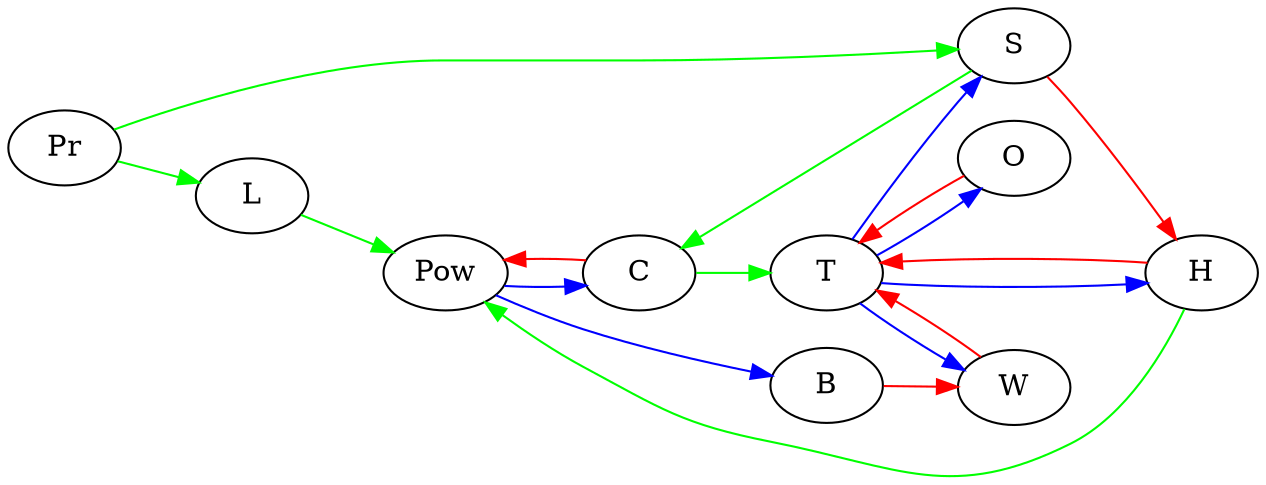 digraph {
	graph [rankdir=LR]
	edge [color=blue]
	Pow -> C
	Pow -> B
	T -> W
	T -> O
	T -> S
	T -> H
	edge [color=red]
	S -> H
	H -> T
	C -> Pow
	B -> W
	W -> T
	O -> T
	edge [color=green]
	Pr -> L
	Pr -> S
	L -> Pow
	S -> C
	H -> Pow
	C -> T
}
